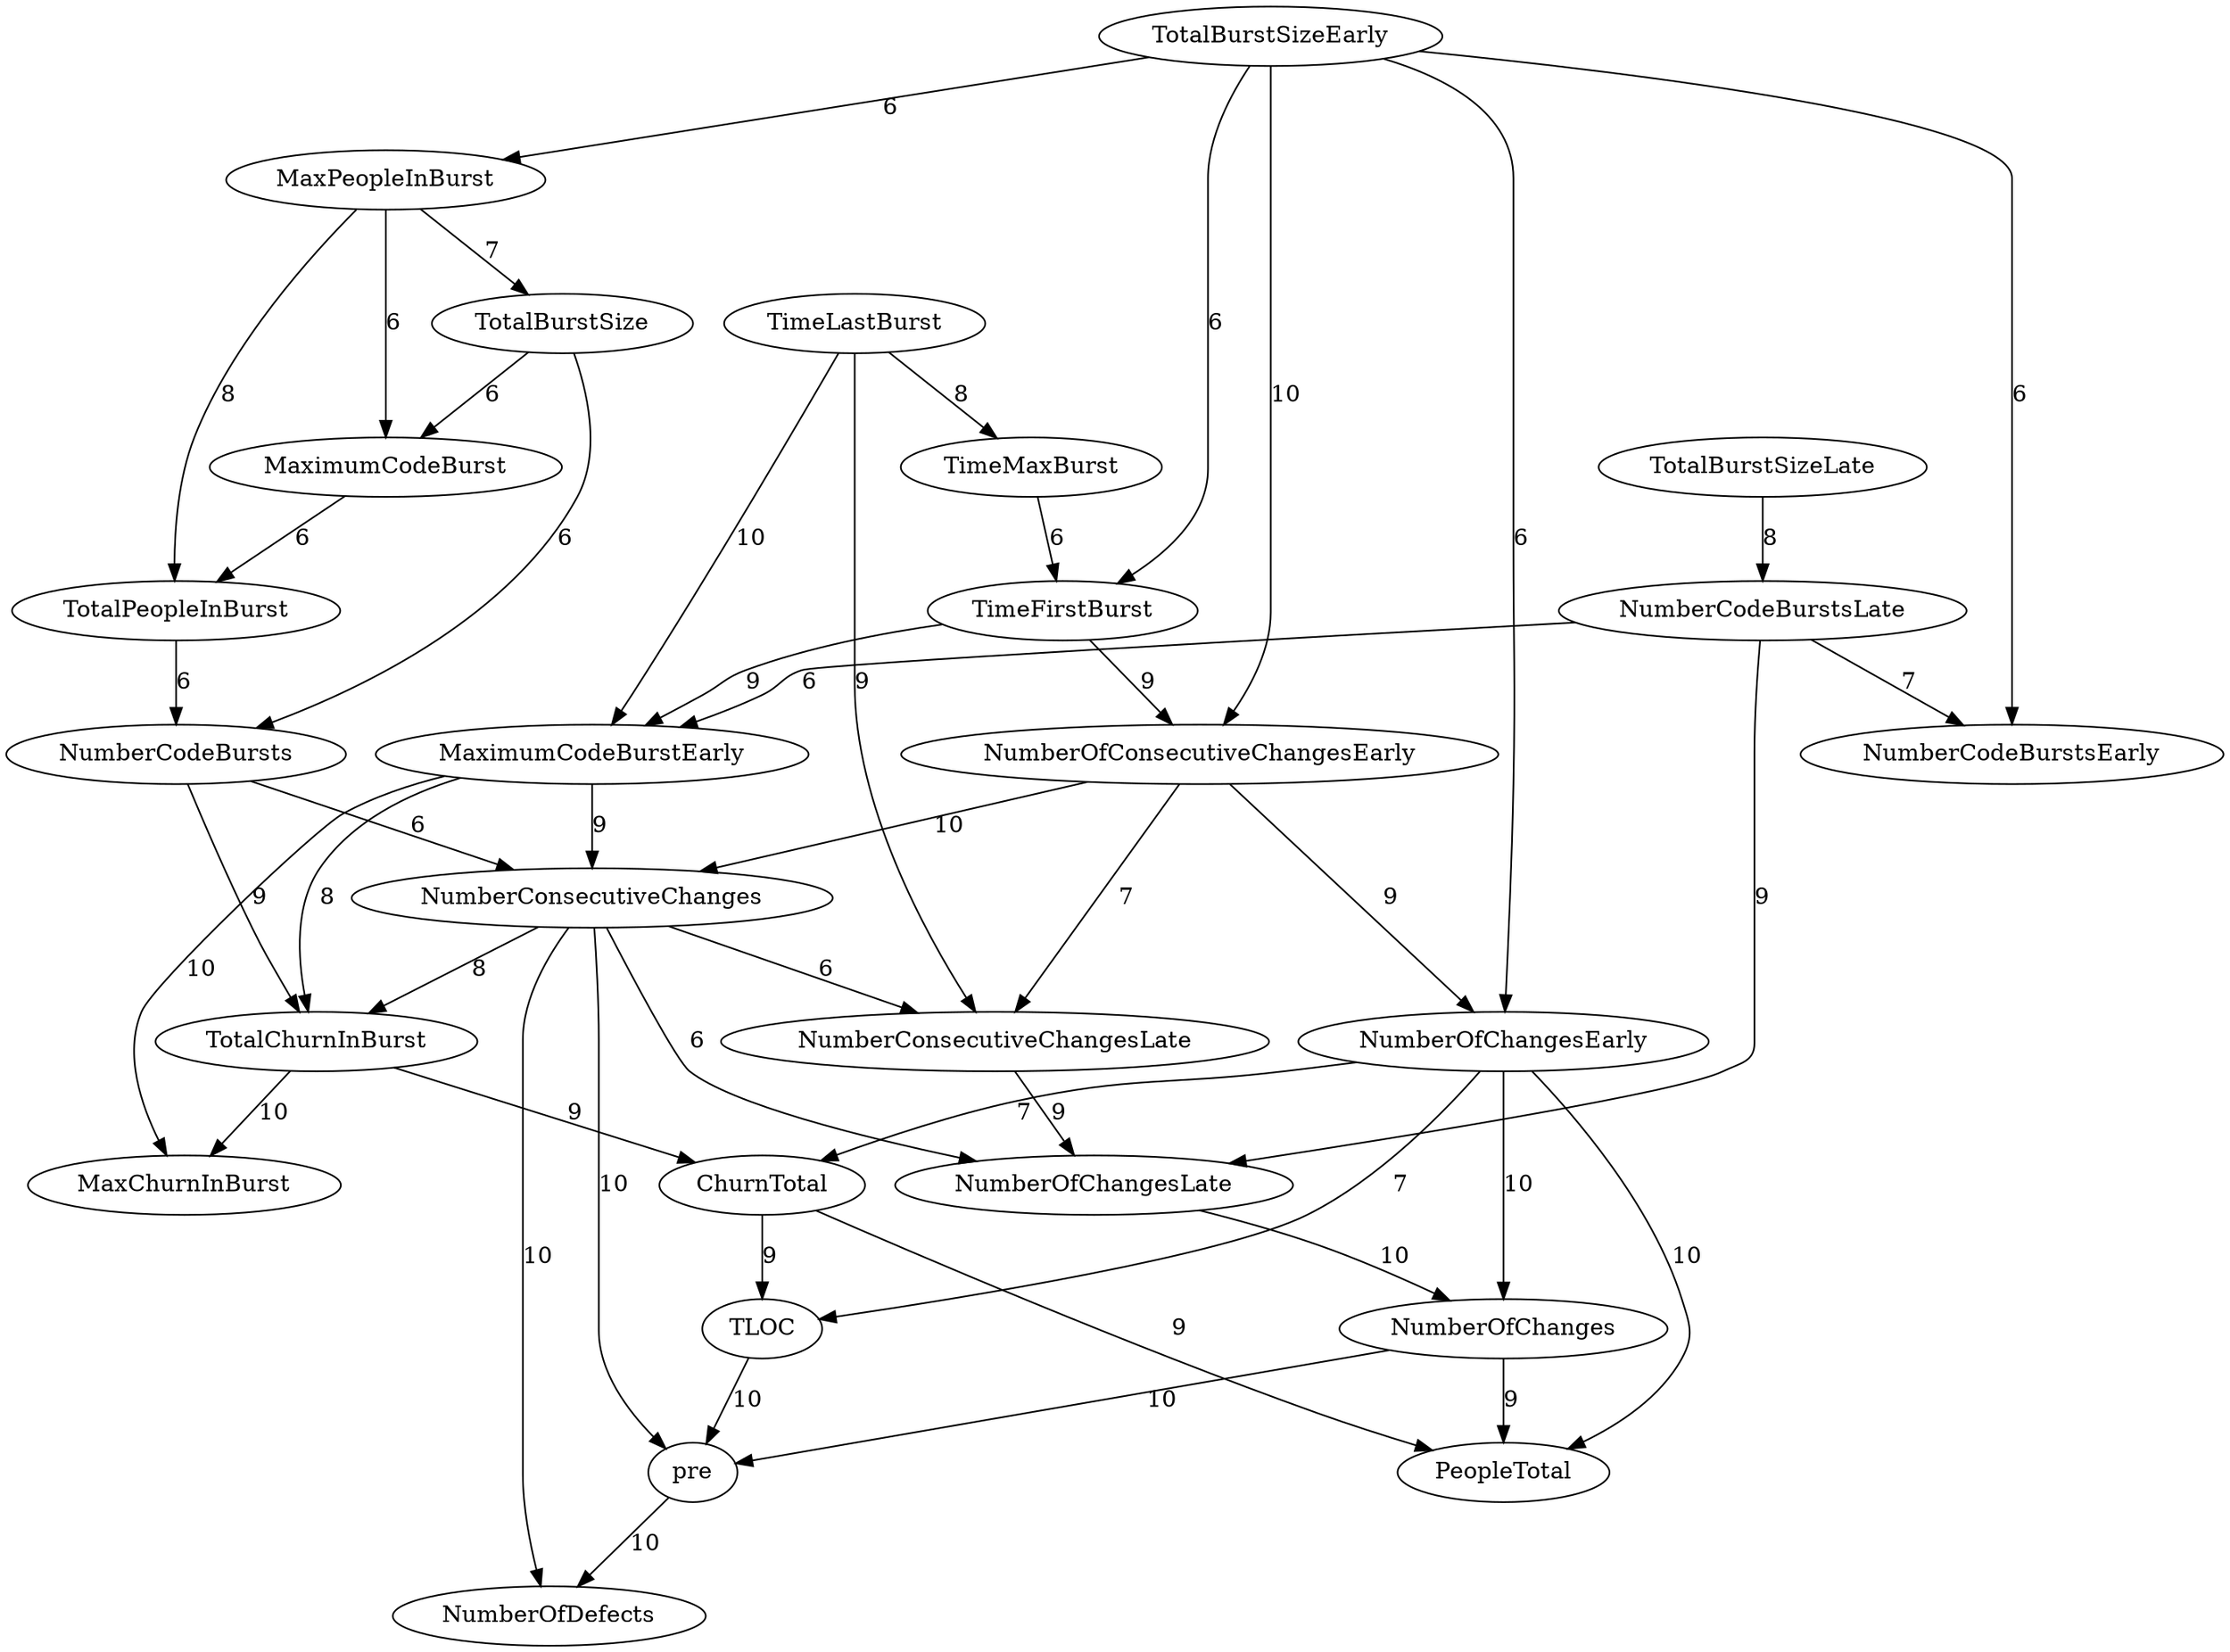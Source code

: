 digraph {
NumberOfChanges -> pre[label="10",weight="10"];
NumberOfChangesLate -> NumberOfChanges[label="10",weight="10"];
NumberOfChangesEarly -> NumberOfChanges[label="10",weight="10"];
NumberOfChangesEarly -> PeopleTotal[label="10",weight="10"];
MaximumCodeBurstEarly -> MaxChurnInBurst[label="10",weight="10"];
TotalChurnInBurst -> MaxChurnInBurst[label="10",weight="10"];
NumberOfConsecutiveChangesEarly -> NumberConsecutiveChanges[label="10",weight="10"];
TotalBurstSizeEarly -> NumberOfConsecutiveChangesEarly[label="10",weight="10"];
NumberConsecutiveChanges -> pre[label="10",weight="10"];
NumberConsecutiveChanges -> NumberOfDefects[label="10",weight="10"];
TimeLastBurst -> MaximumCodeBurstEarly[label="10",weight="10"];
pre -> NumberOfDefects[label="10",weight="10"];
TLOC -> pre[label="10",weight="10"];
NumberOfChanges -> PeopleTotal[label="9",weight="9"];
MaximumCodeBurstEarly -> NumberConsecutiveChanges[label="9",weight="9"];
TimeFirstBurst -> MaximumCodeBurstEarly[label="9",weight="9"];
TimeFirstBurst -> NumberOfConsecutiveChangesEarly[label="9",weight="9"];
ChurnTotal -> PeopleTotal[label="9",weight="9"];
NumberOfConsecutiveChangesEarly -> NumberOfChangesEarly[label="9",weight="9"];
NumberCodeBurstsLate -> NumberOfChangesLate[label="9",weight="9"];
TotalChurnInBurst -> ChurnTotal[label="9",weight="9"];
ChurnTotal -> TLOC[label="9",weight="9"];
NumberConsecutiveChangesLate -> NumberOfChangesLate[label="9",weight="9"];
TimeLastBurst -> NumberConsecutiveChangesLate[label="9",weight="9"];
NumberCodeBursts -> TotalChurnInBurst[label="9",weight="9"];
MaxPeopleInBurst -> TotalPeopleInBurst[label="8",weight="8"];
TotalBurstSizeLate -> NumberCodeBurstsLate[label="8",weight="8"];
TimeLastBurst -> TimeMaxBurst[label="8",weight="8"];
MaximumCodeBurstEarly -> TotalChurnInBurst[label="8",weight="8"];
NumberConsecutiveChanges -> TotalChurnInBurst[label="8",weight="8"];
MaxPeopleInBurst -> TotalBurstSize[label="7",weight="7"];
NumberCodeBurstsLate -> NumberCodeBurstsEarly[label="7",weight="7"];
NumberOfChangesEarly -> ChurnTotal[label="7",weight="7"];
NumberOfChangesEarly -> TLOC[label="7",weight="7"];
NumberOfConsecutiveChangesEarly -> NumberConsecutiveChangesLate[label="7",weight="7"];
MaxPeopleInBurst -> MaximumCodeBurst[label="6",weight="6"];
TotalBurstSizeEarly -> MaxPeopleInBurst[label="6",weight="6"];
TotalBurstSizeEarly -> NumberOfChangesEarly[label="6",weight="6"];
TotalBurstSizeEarly -> NumberCodeBurstsEarly[label="6",weight="6"];
TotalBurstSize -> MaximumCodeBurst[label="6",weight="6"];
TotalPeopleInBurst -> NumberCodeBursts[label="6",weight="6"];
TotalBurstSize -> NumberCodeBursts[label="6",weight="6"];
TimeMaxBurst -> TimeFirstBurst[label="6",weight="6"];
NumberConsecutiveChanges -> NumberOfChangesLate[label="6",weight="6"];
NumberConsecutiveChanges -> NumberConsecutiveChangesLate[label="6",weight="6"];
NumberCodeBursts -> NumberConsecutiveChanges[label="6",weight="6"];
NumberCodeBurstsLate -> MaximumCodeBurstEarly[label="6",weight="6"];
MaximumCodeBurst -> TotalPeopleInBurst[label="6",weight="6"];
TotalBurstSizeEarly -> TimeFirstBurst[label="6",weight="6"];
}